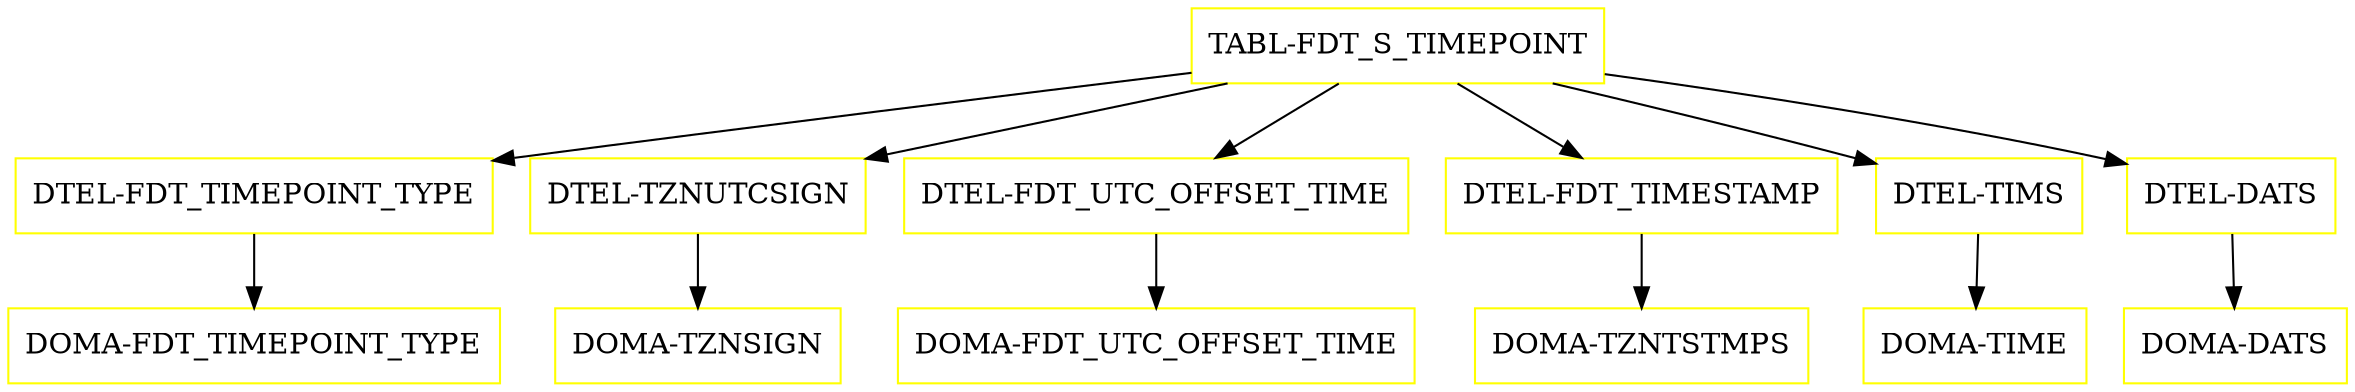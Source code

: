 digraph G {
  "TABL-FDT_S_TIMEPOINT" [shape=box,color=yellow];
  "DTEL-FDT_TIMEPOINT_TYPE" [shape=box,color=yellow,URL="./DTEL_FDT_TIMEPOINT_TYPE.html"];
  "DOMA-FDT_TIMEPOINT_TYPE" [shape=box,color=yellow,URL="./DOMA_FDT_TIMEPOINT_TYPE.html"];
  "DTEL-TZNUTCSIGN" [shape=box,color=yellow,URL="./DTEL_TZNUTCSIGN.html"];
  "DOMA-TZNSIGN" [shape=box,color=yellow,URL="./DOMA_TZNSIGN.html"];
  "DTEL-FDT_UTC_OFFSET_TIME" [shape=box,color=yellow,URL="./DTEL_FDT_UTC_OFFSET_TIME.html"];
  "DOMA-FDT_UTC_OFFSET_TIME" [shape=box,color=yellow,URL="./DOMA_FDT_UTC_OFFSET_TIME.html"];
  "DTEL-FDT_TIMESTAMP" [shape=box,color=yellow,URL="./DTEL_FDT_TIMESTAMP.html"];
  "DOMA-TZNTSTMPS" [shape=box,color=yellow,URL="./DOMA_TZNTSTMPS.html"];
  "DTEL-TIMS" [shape=box,color=yellow,URL="./DTEL_TIMS.html"];
  "DOMA-TIME" [shape=box,color=yellow,URL="./DOMA_TIME.html"];
  "DTEL-DATS" [shape=box,color=yellow,URL="./DTEL_DATS.html"];
  "DOMA-DATS" [shape=box,color=yellow,URL="./DOMA_DATS.html"];
  "TABL-FDT_S_TIMEPOINT" -> "DTEL-DATS";
  "TABL-FDT_S_TIMEPOINT" -> "DTEL-TIMS";
  "TABL-FDT_S_TIMEPOINT" -> "DTEL-FDT_TIMESTAMP";
  "TABL-FDT_S_TIMEPOINT" -> "DTEL-FDT_UTC_OFFSET_TIME";
  "TABL-FDT_S_TIMEPOINT" -> "DTEL-TZNUTCSIGN";
  "TABL-FDT_S_TIMEPOINT" -> "DTEL-FDT_TIMEPOINT_TYPE";
  "DTEL-FDT_TIMEPOINT_TYPE" -> "DOMA-FDT_TIMEPOINT_TYPE";
  "DTEL-TZNUTCSIGN" -> "DOMA-TZNSIGN";
  "DTEL-FDT_UTC_OFFSET_TIME" -> "DOMA-FDT_UTC_OFFSET_TIME";
  "DTEL-FDT_TIMESTAMP" -> "DOMA-TZNTSTMPS";
  "DTEL-TIMS" -> "DOMA-TIME";
  "DTEL-DATS" -> "DOMA-DATS";
}
